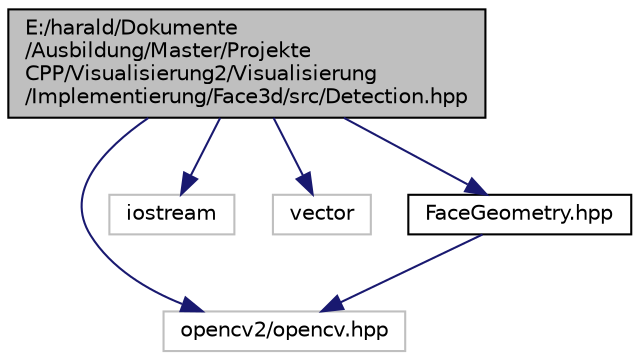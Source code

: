 digraph "E:/harald/Dokumente/Ausbildung/Master/ProjekteCPP/Visualisierung2/Visualisierung/Implementierung/Face3d/src/Detection.hpp"
{
  edge [fontname="Helvetica",fontsize="10",labelfontname="Helvetica",labelfontsize="10"];
  node [fontname="Helvetica",fontsize="10",shape=record];
  Node1 [label="E:/harald/Dokumente\l/Ausbildung/Master/Projekte\lCPP/Visualisierung2/Visualisierung\l/Implementierung/Face3d/src/Detection.hpp",height=0.2,width=0.4,color="black", fillcolor="grey75", style="filled", fontcolor="black"];
  Node1 -> Node2 [color="midnightblue",fontsize="10",style="solid"];
  Node2 [label="opencv2/opencv.hpp",height=0.2,width=0.4,color="grey75", fillcolor="white", style="filled"];
  Node1 -> Node3 [color="midnightblue",fontsize="10",style="solid"];
  Node3 [label="iostream",height=0.2,width=0.4,color="grey75", fillcolor="white", style="filled"];
  Node1 -> Node4 [color="midnightblue",fontsize="10",style="solid"];
  Node4 [label="vector",height=0.2,width=0.4,color="grey75", fillcolor="white", style="filled"];
  Node1 -> Node5 [color="midnightblue",fontsize="10",style="solid"];
  Node5 [label="FaceGeometry.hpp",height=0.2,width=0.4,color="black", fillcolor="white", style="filled",URL="$_face_geometry_8hpp.html"];
  Node5 -> Node2 [color="midnightblue",fontsize="10",style="solid"];
}
